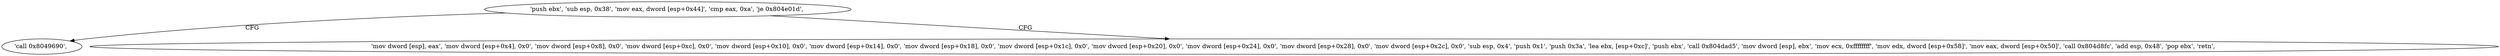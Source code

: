 digraph "func" {
"134537094" [label = "'push ebx', 'sub esp, 0x38', 'mov eax, dword [esp+0x44]', 'cmp eax, 0xa', 'je 0x804e01d', " ]
"134537245" [label = "'call 0x8049690', " ]
"134537111" [label = "'mov dword [esp], eax', 'mov dword [esp+0x4], 0x0', 'mov dword [esp+0x8], 0x0', 'mov dword [esp+0xc], 0x0', 'mov dword [esp+0x10], 0x0', 'mov dword [esp+0x14], 0x0', 'mov dword [esp+0x18], 0x0', 'mov dword [esp+0x1c], 0x0', 'mov dword [esp+0x20], 0x0', 'mov dword [esp+0x24], 0x0', 'mov dword [esp+0x28], 0x0', 'mov dword [esp+0x2c], 0x0', 'sub esp, 0x4', 'push 0x1', 'push 0x3a', 'lea ebx, [esp+0xc]', 'push ebx', 'call 0x804dad5', 'mov dword [esp], ebx', 'mov ecx, 0xffffffff', 'mov edx, dword [esp+0x58]', 'mov eax, dword [esp+0x50]', 'call 0x804d8fc', 'add esp, 0x48', 'pop ebx', 'retn', " ]
"134537094" -> "134537245" [ label = "CFG" ]
"134537094" -> "134537111" [ label = "CFG" ]
}

